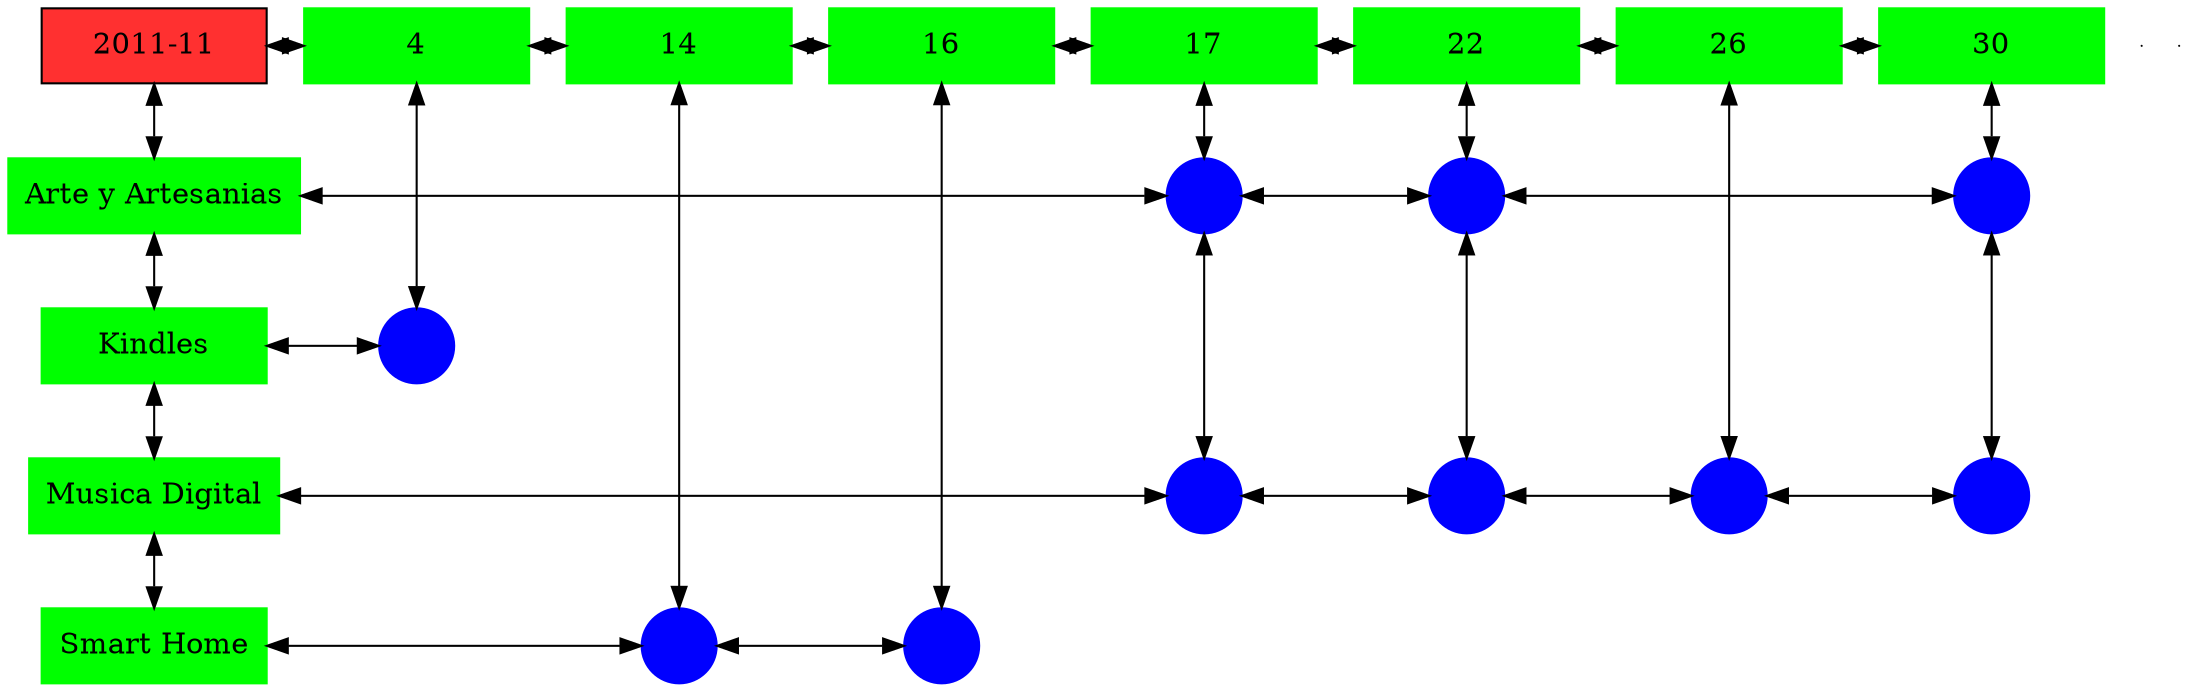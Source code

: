 digraph G{
node[shape="box"];
nodeMt[ label = "2011-11", width = 1.5, style = filled, fillcolor = firebrick1, group = 1 ];
e0[ shape = point, width = 0 ];
e1[ shape = point, width = 0 ];
node0xc001e2d270[label="4",color=green,style =filled,width = 1.5 group=4];
nodeMt->node0xc001e2d270[dir="both"];
{rank=same;nodeMt;node0xc001e2d270;}
node0xc002222460[label="14",color=green,style =filled,width = 1.5 group=14];
node0xc001e2d270->node0xc002222460[dir="both"];
{rank=same;node0xc001e2d270;node0xc002222460;}
node0xc0022cc870[label="16",color=green,style =filled,width = 1.5 group=16];
node0xc002222460->node0xc0022cc870[dir="both"];
{rank=same;node0xc002222460;node0xc0022cc870;}
node0xc001e63f40[label="17",color=green,style =filled,width = 1.5 group=17];
node0xc0022cc870->node0xc001e63f40[dir="both"];
{rank=same;node0xc0022cc870;node0xc001e63f40;}
node0xc001f05040[label="22",color=green,style =filled,width = 1.5 group=22];
node0xc001e63f40->node0xc001f05040[dir="both"];
{rank=same;node0xc001e63f40;node0xc001f05040;}
node0xc001ecae60[label="26",color=green,style =filled,width = 1.5 group=26];
node0xc001f05040->node0xc001ecae60[dir="both"];
{rank=same;node0xc001f05040;node0xc001ecae60;}
node0xc001f3eff0[label="30",color=green,style =filled,width = 1.5 group=30];
node0xc001ecae60->node0xc001f3eff0[dir="both"];
{rank=same;node0xc001ecae60;node0xc001f3eff0;}
node0xc001ec07d0[label="Arte y Artesanias",color=green,style =filled width = 1.5 group=1];
node0xc001ebcb80[label="",color=blue,style =filled, width = 0.5 group=17 shape=circle];
node0xc001ec07d0->node0xc001ebcb80[dir="both"];
{rank=same;node0xc001ec07d0;node0xc001ebcb80;}
node0xc0022f1d80[label="",color=blue,style =filled, width = 0.5 group=22 shape=circle];
node0xc001ebcb80->node0xc0022f1d80[dir="both"];
{rank=same;node0xc0022f1d80;node0xc001ebcb80;}
node0xc001f40400[label="",color=blue,style =filled, width = 0.5 group=30 shape=circle];
node0xc0022f1d80->node0xc001f40400[dir="both"];
{rank=same;node0xc001f40400;node0xc0022f1d80;}
node0xc001e2d220[label="Kindles",color=green,style =filled width = 1.5 group=1];
node0xc001e2aa00[label="",color=blue,style =filled, width = 0.5 group=4 shape=circle];
node0xc001e2d220->node0xc001e2aa00[dir="both"];
{rank=same;node0xc001e2d220;node0xc001e2aa00;}
node0xc001e63ef0[label="Musica Digital",color=green,style =filled width = 1.5 group=1];
node0xc001e5d700[label="",color=blue,style =filled, width = 0.5 group=17 shape=circle];
node0xc001e63ef0->node0xc001e5d700[dir="both"];
{rank=same;node0xc001e63ef0;node0xc001e5d700;}
node0xc001f01180[label="",color=blue,style =filled, width = 0.5 group=22 shape=circle];
node0xc001e5d700->node0xc001f01180[dir="both"];
{rank=same;node0xc001f01180;node0xc001e5d700;}
node0xc001ed2300[label="",color=blue,style =filled, width = 0.5 group=26 shape=circle];
node0xc001f01180->node0xc001ed2300[dir="both"];
{rank=same;node0xc001ed2300;node0xc001f01180;}
node0xc0021d6d00[label="",color=blue,style =filled, width = 0.5 group=30 shape=circle];
node0xc001ed2300->node0xc0021d6d00[dir="both"];
{rank=same;node0xc0021d6d00;node0xc001ed2300;}
node0xc002222410[label="Smart Home",color=green,style =filled width = 1.5 group=1];
node0xc002219600[label="",color=blue,style =filled, width = 0.5 group=14 shape=circle];
node0xc002222410->node0xc002219600[dir="both"];
{rank=same;node0xc002222410;node0xc002219600;}
node0xc0022c7600[label="",color=blue,style =filled, width = 0.5 group=16 shape=circle];
node0xc002219600->node0xc0022c7600[dir="both"];
{rank=same;node0xc0022c7600;node0xc002219600;}
node0xc001e2d270->node0xc001e2aa00[dir="both"];
node0xc002222460->node0xc002219600[dir="both"];
node0xc0022cc870->node0xc0022c7600[dir="both"];
node0xc001e63f40->node0xc001ebcb80[dir="both"];
node0xc001ebcb80->node0xc001e5d700[dir="both"];
node0xc001f05040->node0xc0022f1d80[dir="both"];
node0xc0022f1d80->node0xc001f01180[dir="both"];
node0xc001ecae60->node0xc001ed2300[dir="both"];
node0xc001f3eff0->node0xc001f40400[dir="both"];
node0xc001f40400->node0xc0021d6d00[dir="both"];
nodeMt->node0xc001ec07d0[dir="both"];
node0xc001ec07d0->node0xc001e2d220[dir="both"];
node0xc001e2d220->node0xc001e63ef0[dir="both"];
node0xc001e63ef0->node0xc002222410[dir="both"];
}
